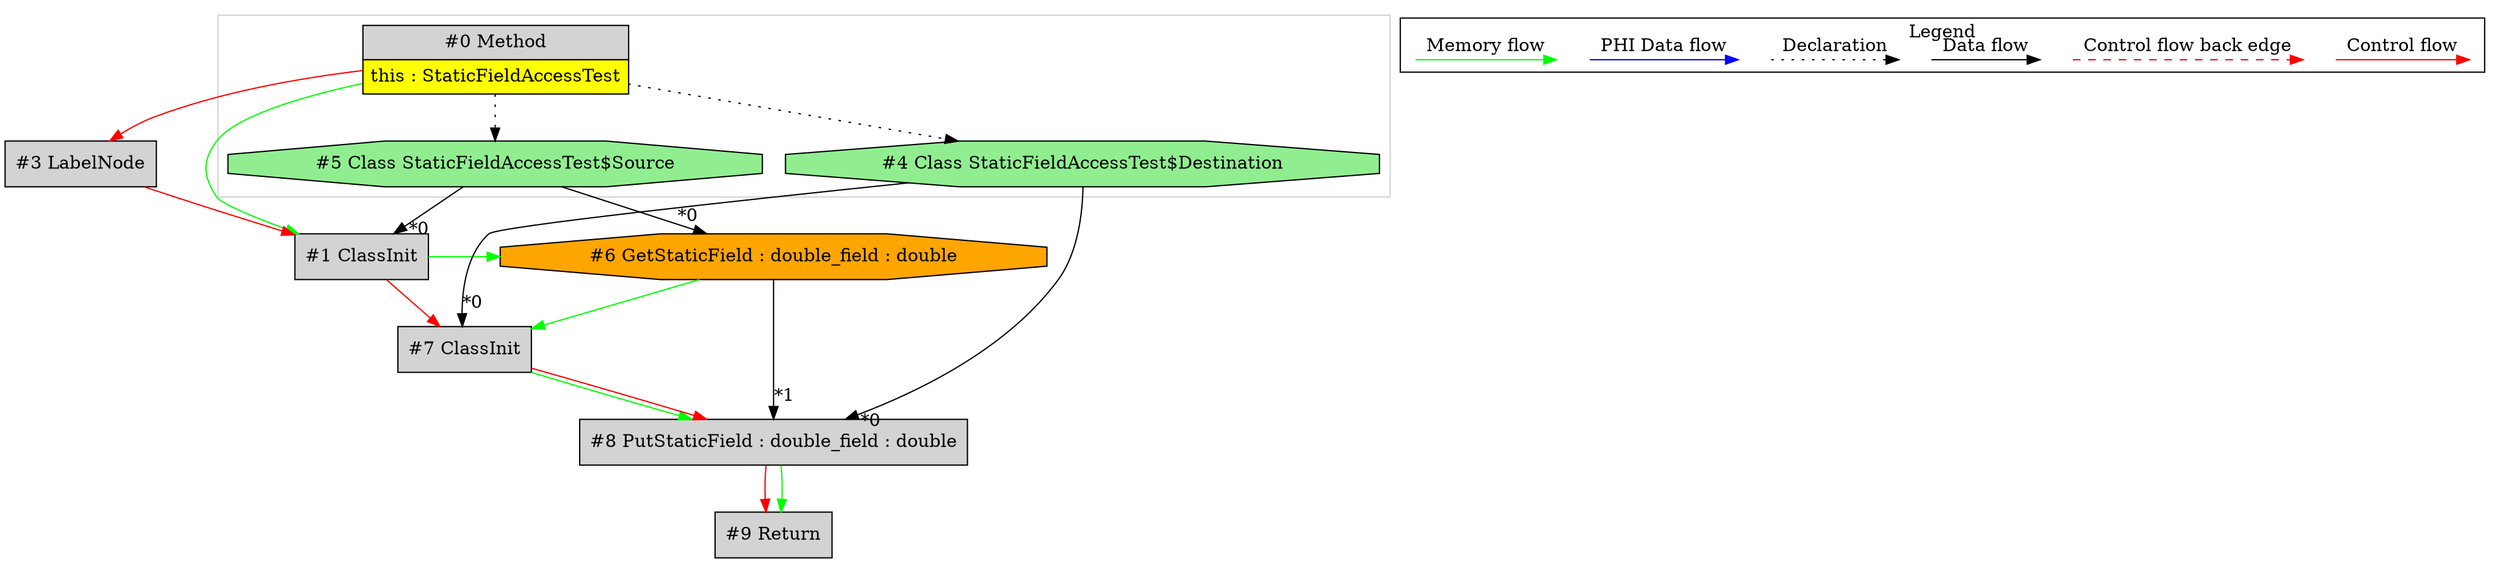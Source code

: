 digraph {
 ordering="in";
 node0[margin="0", label=<<table border="0" cellborder="1" cellspacing="0" cellpadding="5"><tr><td colspan="1">#0 Method</td></tr><tr><td port="prj2" bgcolor="yellow">this : StaticFieldAccessTest</td></tr></table>>,shape=none, fillcolor=lightgrey, style=filled];
 node3[label="#3 LabelNode",shape=box, fillcolor=lightgrey, style=filled];
 node0 -> node3[labeldistance=2, color=red, fontcolor=red];
 node1[label="#1 ClassInit",shape=box, fillcolor=lightgrey, style=filled];
 node5 -> node1[headlabel="*0", labeldistance=2];
 node0 -> node1[labeldistance=2, color=green, constraint=false];
 node3 -> node1[labeldistance=2, color=red, fontcolor=red];
 node5[label="#5 Class StaticFieldAccessTest$Source",shape=octagon, fillcolor=lightgreen, style=filled];
 node0 -> node5[style=dotted];
 node6[label="#6 GetStaticField : double_field : double",shape=octagon, fillcolor=orange, style=filled];
 node5 -> node6[headlabel="*0", labeldistance=2];
 node1 -> node6[labeldistance=2, color=green, constraint=false];
 node8[label="#8 PutStaticField : double_field : double",shape=box, fillcolor=lightgrey, style=filled];
 node4 -> node8[headlabel="*0", labeldistance=2];
 node6 -> node8[headlabel="*1", labeldistance=2];
 node7 -> node8[labeldistance=2, color=green, constraint=false];
 node7 -> node8[labeldistance=2, color=red, fontcolor=red];
 node7[label="#7 ClassInit",shape=box, fillcolor=lightgrey, style=filled];
 node4 -> node7[headlabel="*0", labeldistance=2];
 node6 -> node7[labeldistance=2, color=green, constraint=false];
 node1 -> node7[labeldistance=2, color=red, fontcolor=red];
 node4[label="#4 Class StaticFieldAccessTest$Destination",shape=octagon, fillcolor=lightgreen, style=filled];
 node0 -> node4[style=dotted];
 node9[label="#9 Return",shape=box, fillcolor=lightgrey, style=filled];
 node8 -> node9[labeldistance=2, color=red, fontcolor=red];
 node8 -> node9[labeldistance=2, color=green, constraint=false];
 subgraph cluster_0 {
  color=lightgray;
  node0;
  node4;
  node5;
 }
 subgraph cluster_000 {
  label = "Legend";
  node [shape=point]
  {
   rank=same;
   c0 [style = invis];
   c1 [style = invis];
   c2 [style = invis];
   c3 [style = invis];
   d0 [style = invis];
   d1 [style = invis];
   d2 [style = invis];
   d3 [style = invis];
   d4 [style = invis];
   d5 [style = invis];
   d6 [style = invis];
   d7 [style = invis];
  }
  c0 -> c1 [label="Control flow", style=solid, color=red]
  c2 -> c3 [label="Control flow back edge", style=dashed, color=red]
  d0 -> d1 [label="Data flow"]
  d2 -> d3 [label="Declaration", style=dotted]
  d4 -> d5 [label="PHI Data flow", color=blue]
  d6 -> d7 [label="Memory flow", color=green]
 }

}
